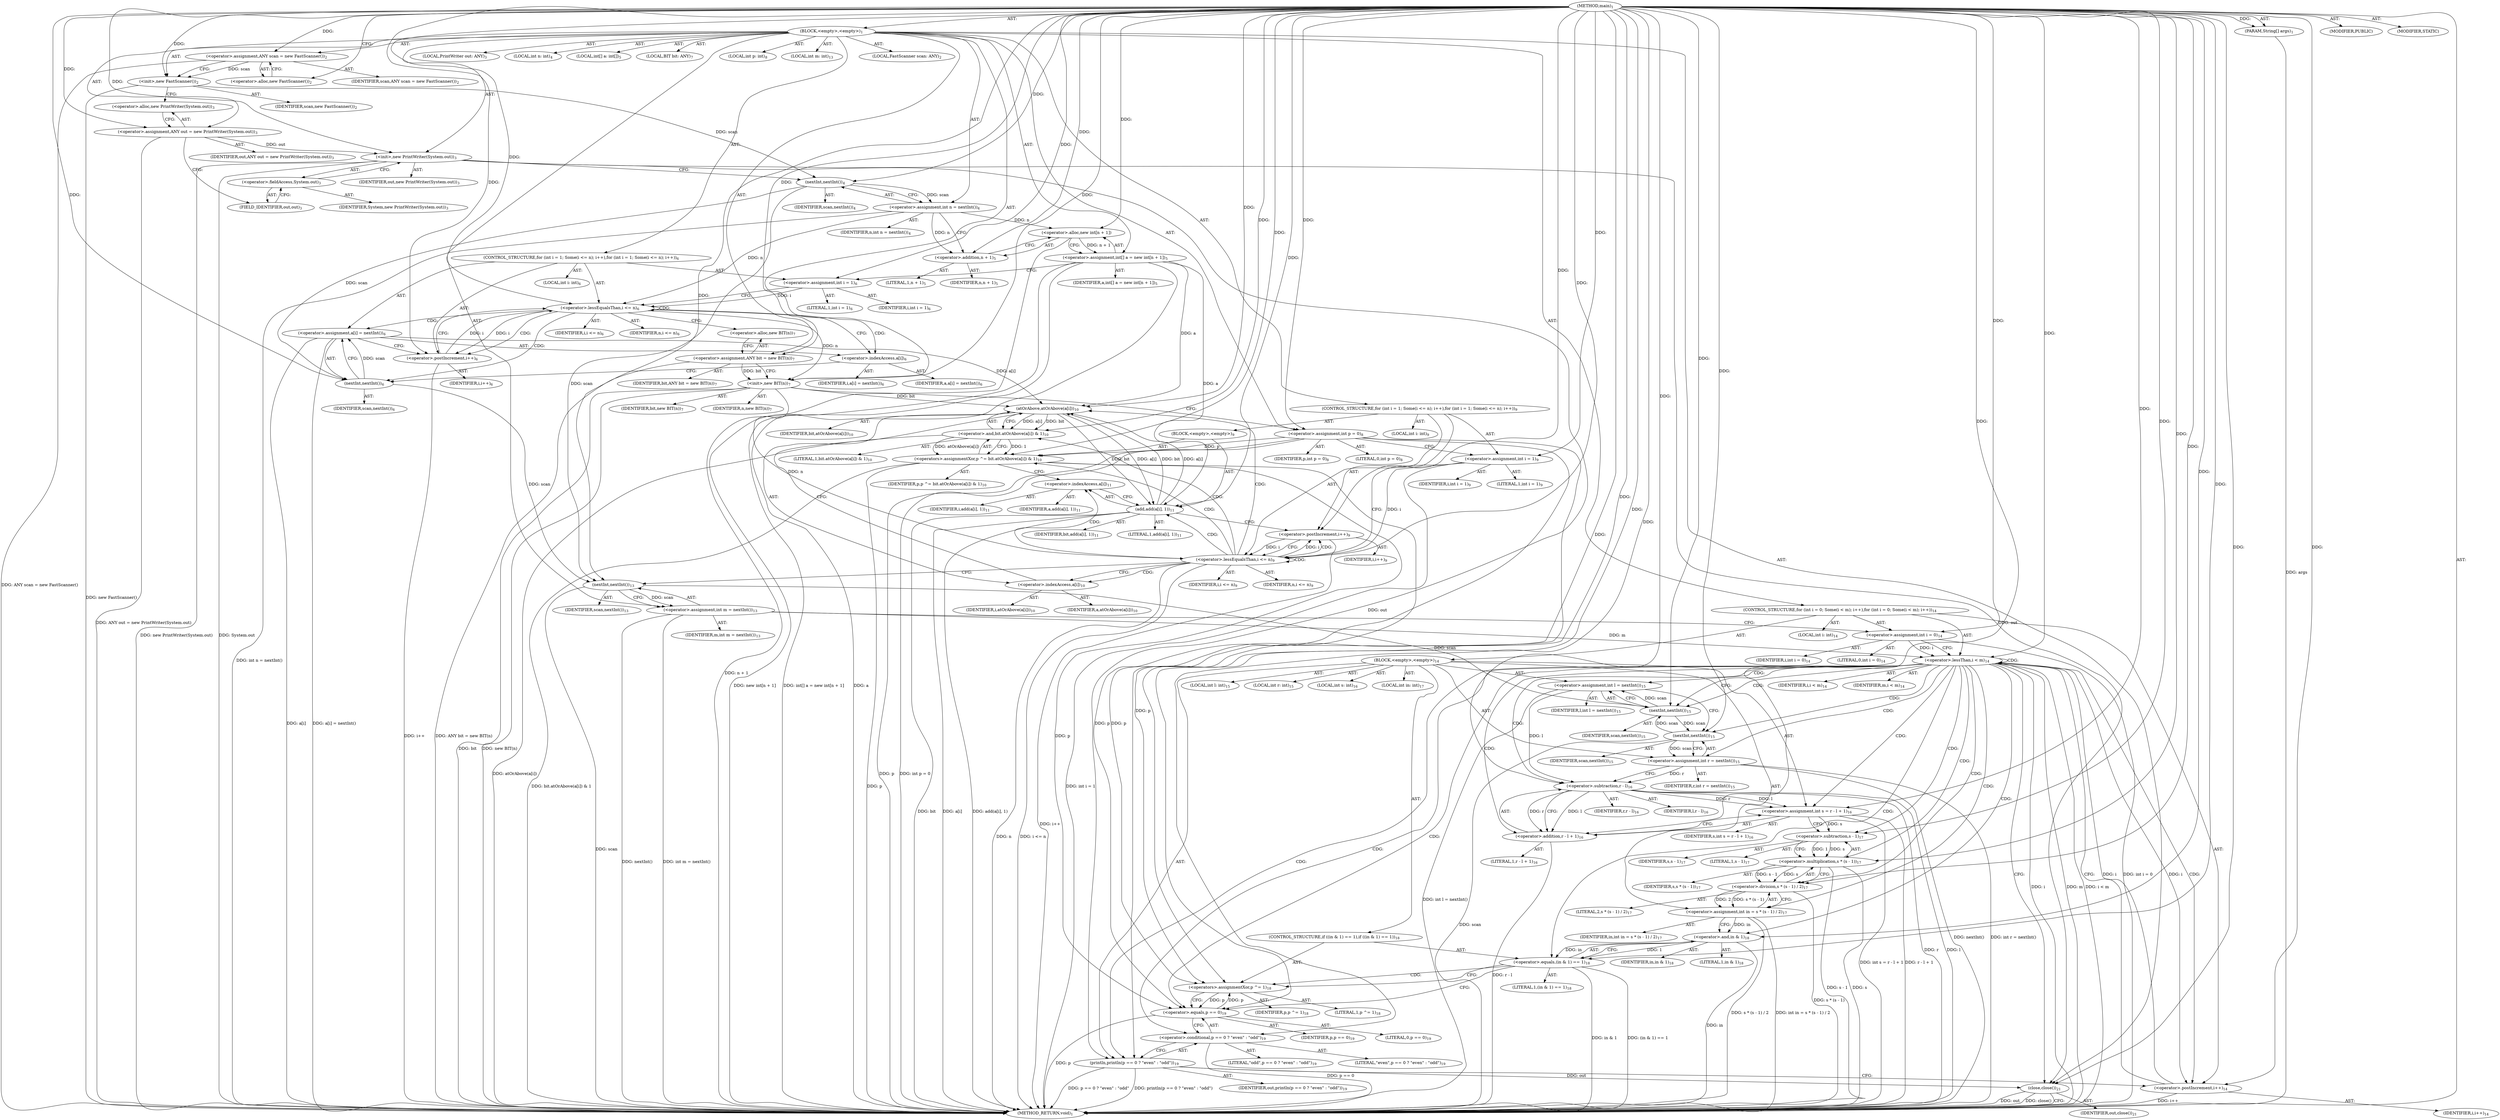 digraph "main" {  
"23" [label = <(METHOD,main)<SUB>1</SUB>> ]
"24" [label = <(PARAM,String[] args)<SUB>1</SUB>> ]
"25" [label = <(BLOCK,&lt;empty&gt;,&lt;empty&gt;)<SUB>1</SUB>> ]
"4" [label = <(LOCAL,FastScanner scan: ANY)<SUB>2</SUB>> ]
"26" [label = <(&lt;operator&gt;.assignment,ANY scan = new FastScanner())<SUB>2</SUB>> ]
"27" [label = <(IDENTIFIER,scan,ANY scan = new FastScanner())<SUB>2</SUB>> ]
"28" [label = <(&lt;operator&gt;.alloc,new FastScanner())<SUB>2</SUB>> ]
"29" [label = <(&lt;init&gt;,new FastScanner())<SUB>2</SUB>> ]
"3" [label = <(IDENTIFIER,scan,new FastScanner())<SUB>2</SUB>> ]
"6" [label = <(LOCAL,PrintWriter out: ANY)<SUB>3</SUB>> ]
"30" [label = <(&lt;operator&gt;.assignment,ANY out = new PrintWriter(System.out))<SUB>3</SUB>> ]
"31" [label = <(IDENTIFIER,out,ANY out = new PrintWriter(System.out))<SUB>3</SUB>> ]
"32" [label = <(&lt;operator&gt;.alloc,new PrintWriter(System.out))<SUB>3</SUB>> ]
"33" [label = <(&lt;init&gt;,new PrintWriter(System.out))<SUB>3</SUB>> ]
"5" [label = <(IDENTIFIER,out,new PrintWriter(System.out))<SUB>3</SUB>> ]
"34" [label = <(&lt;operator&gt;.fieldAccess,System.out)<SUB>3</SUB>> ]
"35" [label = <(IDENTIFIER,System,new PrintWriter(System.out))<SUB>3</SUB>> ]
"36" [label = <(FIELD_IDENTIFIER,out,out)<SUB>3</SUB>> ]
"37" [label = <(LOCAL,int n: int)<SUB>4</SUB>> ]
"38" [label = <(&lt;operator&gt;.assignment,int n = nextInt())<SUB>4</SUB>> ]
"39" [label = <(IDENTIFIER,n,int n = nextInt())<SUB>4</SUB>> ]
"40" [label = <(nextInt,nextInt())<SUB>4</SUB>> ]
"41" [label = <(IDENTIFIER,scan,nextInt())<SUB>4</SUB>> ]
"42" [label = <(LOCAL,int[] a: int[])<SUB>5</SUB>> ]
"43" [label = <(&lt;operator&gt;.assignment,int[] a = new int[n + 1])<SUB>5</SUB>> ]
"44" [label = <(IDENTIFIER,a,int[] a = new int[n + 1])<SUB>5</SUB>> ]
"45" [label = <(&lt;operator&gt;.alloc,new int[n + 1])> ]
"46" [label = <(&lt;operator&gt;.addition,n + 1)<SUB>5</SUB>> ]
"47" [label = <(IDENTIFIER,n,n + 1)<SUB>5</SUB>> ]
"48" [label = <(LITERAL,1,n + 1)<SUB>5</SUB>> ]
"49" [label = <(CONTROL_STRUCTURE,for (int i = 1; Some(i &lt;= n); i++),for (int i = 1; Some(i &lt;= n); i++))<SUB>6</SUB>> ]
"50" [label = <(LOCAL,int i: int)<SUB>6</SUB>> ]
"51" [label = <(&lt;operator&gt;.assignment,int i = 1)<SUB>6</SUB>> ]
"52" [label = <(IDENTIFIER,i,int i = 1)<SUB>6</SUB>> ]
"53" [label = <(LITERAL,1,int i = 1)<SUB>6</SUB>> ]
"54" [label = <(&lt;operator&gt;.lessEqualsThan,i &lt;= n)<SUB>6</SUB>> ]
"55" [label = <(IDENTIFIER,i,i &lt;= n)<SUB>6</SUB>> ]
"56" [label = <(IDENTIFIER,n,i &lt;= n)<SUB>6</SUB>> ]
"57" [label = <(&lt;operator&gt;.postIncrement,i++)<SUB>6</SUB>> ]
"58" [label = <(IDENTIFIER,i,i++)<SUB>6</SUB>> ]
"59" [label = <(&lt;operator&gt;.assignment,a[i] = nextInt())<SUB>6</SUB>> ]
"60" [label = <(&lt;operator&gt;.indexAccess,a[i])<SUB>6</SUB>> ]
"61" [label = <(IDENTIFIER,a,a[i] = nextInt())<SUB>6</SUB>> ]
"62" [label = <(IDENTIFIER,i,a[i] = nextInt())<SUB>6</SUB>> ]
"63" [label = <(nextInt,nextInt())<SUB>6</SUB>> ]
"64" [label = <(IDENTIFIER,scan,nextInt())<SUB>6</SUB>> ]
"8" [label = <(LOCAL,BIT bit: ANY)<SUB>7</SUB>> ]
"65" [label = <(&lt;operator&gt;.assignment,ANY bit = new BIT(n))<SUB>7</SUB>> ]
"66" [label = <(IDENTIFIER,bit,ANY bit = new BIT(n))<SUB>7</SUB>> ]
"67" [label = <(&lt;operator&gt;.alloc,new BIT(n))<SUB>7</SUB>> ]
"68" [label = <(&lt;init&gt;,new BIT(n))<SUB>7</SUB>> ]
"7" [label = <(IDENTIFIER,bit,new BIT(n))<SUB>7</SUB>> ]
"69" [label = <(IDENTIFIER,n,new BIT(n))<SUB>7</SUB>> ]
"70" [label = <(LOCAL,int p: int)<SUB>8</SUB>> ]
"71" [label = <(&lt;operator&gt;.assignment,int p = 0)<SUB>8</SUB>> ]
"72" [label = <(IDENTIFIER,p,int p = 0)<SUB>8</SUB>> ]
"73" [label = <(LITERAL,0,int p = 0)<SUB>8</SUB>> ]
"74" [label = <(CONTROL_STRUCTURE,for (int i = 1; Some(i &lt;= n); i++),for (int i = 1; Some(i &lt;= n); i++))<SUB>9</SUB>> ]
"75" [label = <(LOCAL,int i: int)<SUB>9</SUB>> ]
"76" [label = <(&lt;operator&gt;.assignment,int i = 1)<SUB>9</SUB>> ]
"77" [label = <(IDENTIFIER,i,int i = 1)<SUB>9</SUB>> ]
"78" [label = <(LITERAL,1,int i = 1)<SUB>9</SUB>> ]
"79" [label = <(&lt;operator&gt;.lessEqualsThan,i &lt;= n)<SUB>9</SUB>> ]
"80" [label = <(IDENTIFIER,i,i &lt;= n)<SUB>9</SUB>> ]
"81" [label = <(IDENTIFIER,n,i &lt;= n)<SUB>9</SUB>> ]
"82" [label = <(&lt;operator&gt;.postIncrement,i++)<SUB>9</SUB>> ]
"83" [label = <(IDENTIFIER,i,i++)<SUB>9</SUB>> ]
"84" [label = <(BLOCK,&lt;empty&gt;,&lt;empty&gt;)<SUB>9</SUB>> ]
"85" [label = <(&lt;operators&gt;.assignmentXor,p ^= bit.atOrAbove(a[i]) &amp; 1)<SUB>10</SUB>> ]
"86" [label = <(IDENTIFIER,p,p ^= bit.atOrAbove(a[i]) &amp; 1)<SUB>10</SUB>> ]
"87" [label = <(&lt;operator&gt;.and,bit.atOrAbove(a[i]) &amp; 1)<SUB>10</SUB>> ]
"88" [label = <(atOrAbove,atOrAbove(a[i]))<SUB>10</SUB>> ]
"89" [label = <(IDENTIFIER,bit,atOrAbove(a[i]))<SUB>10</SUB>> ]
"90" [label = <(&lt;operator&gt;.indexAccess,a[i])<SUB>10</SUB>> ]
"91" [label = <(IDENTIFIER,a,atOrAbove(a[i]))<SUB>10</SUB>> ]
"92" [label = <(IDENTIFIER,i,atOrAbove(a[i]))<SUB>10</SUB>> ]
"93" [label = <(LITERAL,1,bit.atOrAbove(a[i]) &amp; 1)<SUB>10</SUB>> ]
"94" [label = <(add,add(a[i], 1))<SUB>11</SUB>> ]
"95" [label = <(IDENTIFIER,bit,add(a[i], 1))<SUB>11</SUB>> ]
"96" [label = <(&lt;operator&gt;.indexAccess,a[i])<SUB>11</SUB>> ]
"97" [label = <(IDENTIFIER,a,add(a[i], 1))<SUB>11</SUB>> ]
"98" [label = <(IDENTIFIER,i,add(a[i], 1))<SUB>11</SUB>> ]
"99" [label = <(LITERAL,1,add(a[i], 1))<SUB>11</SUB>> ]
"100" [label = <(LOCAL,int m: int)<SUB>13</SUB>> ]
"101" [label = <(&lt;operator&gt;.assignment,int m = nextInt())<SUB>13</SUB>> ]
"102" [label = <(IDENTIFIER,m,int m = nextInt())<SUB>13</SUB>> ]
"103" [label = <(nextInt,nextInt())<SUB>13</SUB>> ]
"104" [label = <(IDENTIFIER,scan,nextInt())<SUB>13</SUB>> ]
"105" [label = <(CONTROL_STRUCTURE,for (int i = 0; Some(i &lt; m); i++),for (int i = 0; Some(i &lt; m); i++))<SUB>14</SUB>> ]
"106" [label = <(LOCAL,int i: int)<SUB>14</SUB>> ]
"107" [label = <(&lt;operator&gt;.assignment,int i = 0)<SUB>14</SUB>> ]
"108" [label = <(IDENTIFIER,i,int i = 0)<SUB>14</SUB>> ]
"109" [label = <(LITERAL,0,int i = 0)<SUB>14</SUB>> ]
"110" [label = <(&lt;operator&gt;.lessThan,i &lt; m)<SUB>14</SUB>> ]
"111" [label = <(IDENTIFIER,i,i &lt; m)<SUB>14</SUB>> ]
"112" [label = <(IDENTIFIER,m,i &lt; m)<SUB>14</SUB>> ]
"113" [label = <(&lt;operator&gt;.postIncrement,i++)<SUB>14</SUB>> ]
"114" [label = <(IDENTIFIER,i,i++)<SUB>14</SUB>> ]
"115" [label = <(BLOCK,&lt;empty&gt;,&lt;empty&gt;)<SUB>14</SUB>> ]
"116" [label = <(LOCAL,int l: int)<SUB>15</SUB>> ]
"117" [label = <(LOCAL,int r: int)<SUB>15</SUB>> ]
"118" [label = <(&lt;operator&gt;.assignment,int l = nextInt())<SUB>15</SUB>> ]
"119" [label = <(IDENTIFIER,l,int l = nextInt())<SUB>15</SUB>> ]
"120" [label = <(nextInt,nextInt())<SUB>15</SUB>> ]
"121" [label = <(IDENTIFIER,scan,nextInt())<SUB>15</SUB>> ]
"122" [label = <(&lt;operator&gt;.assignment,int r = nextInt())<SUB>15</SUB>> ]
"123" [label = <(IDENTIFIER,r,int r = nextInt())<SUB>15</SUB>> ]
"124" [label = <(nextInt,nextInt())<SUB>15</SUB>> ]
"125" [label = <(IDENTIFIER,scan,nextInt())<SUB>15</SUB>> ]
"126" [label = <(LOCAL,int s: int)<SUB>16</SUB>> ]
"127" [label = <(&lt;operator&gt;.assignment,int s = r - l + 1)<SUB>16</SUB>> ]
"128" [label = <(IDENTIFIER,s,int s = r - l + 1)<SUB>16</SUB>> ]
"129" [label = <(&lt;operator&gt;.addition,r - l + 1)<SUB>16</SUB>> ]
"130" [label = <(&lt;operator&gt;.subtraction,r - l)<SUB>16</SUB>> ]
"131" [label = <(IDENTIFIER,r,r - l)<SUB>16</SUB>> ]
"132" [label = <(IDENTIFIER,l,r - l)<SUB>16</SUB>> ]
"133" [label = <(LITERAL,1,r - l + 1)<SUB>16</SUB>> ]
"134" [label = <(LOCAL,int in: int)<SUB>17</SUB>> ]
"135" [label = <(&lt;operator&gt;.assignment,int in = s * (s - 1) / 2)<SUB>17</SUB>> ]
"136" [label = <(IDENTIFIER,in,int in = s * (s - 1) / 2)<SUB>17</SUB>> ]
"137" [label = <(&lt;operator&gt;.division,s * (s - 1) / 2)<SUB>17</SUB>> ]
"138" [label = <(&lt;operator&gt;.multiplication,s * (s - 1))<SUB>17</SUB>> ]
"139" [label = <(IDENTIFIER,s,s * (s - 1))<SUB>17</SUB>> ]
"140" [label = <(&lt;operator&gt;.subtraction,s - 1)<SUB>17</SUB>> ]
"141" [label = <(IDENTIFIER,s,s - 1)<SUB>17</SUB>> ]
"142" [label = <(LITERAL,1,s - 1)<SUB>17</SUB>> ]
"143" [label = <(LITERAL,2,s * (s - 1) / 2)<SUB>17</SUB>> ]
"144" [label = <(CONTROL_STRUCTURE,if ((in &amp; 1) == 1),if ((in &amp; 1) == 1))<SUB>18</SUB>> ]
"145" [label = <(&lt;operator&gt;.equals,(in &amp; 1) == 1)<SUB>18</SUB>> ]
"146" [label = <(&lt;operator&gt;.and,in &amp; 1)<SUB>18</SUB>> ]
"147" [label = <(IDENTIFIER,in,in &amp; 1)<SUB>18</SUB>> ]
"148" [label = <(LITERAL,1,in &amp; 1)<SUB>18</SUB>> ]
"149" [label = <(LITERAL,1,(in &amp; 1) == 1)<SUB>18</SUB>> ]
"150" [label = <(&lt;operators&gt;.assignmentXor,p ^= 1)<SUB>18</SUB>> ]
"151" [label = <(IDENTIFIER,p,p ^= 1)<SUB>18</SUB>> ]
"152" [label = <(LITERAL,1,p ^= 1)<SUB>18</SUB>> ]
"153" [label = <(println,println(p == 0 ? &quot;even&quot; : &quot;odd&quot;))<SUB>19</SUB>> ]
"154" [label = <(IDENTIFIER,out,println(p == 0 ? &quot;even&quot; : &quot;odd&quot;))<SUB>19</SUB>> ]
"155" [label = <(&lt;operator&gt;.conditional,p == 0 ? &quot;even&quot; : &quot;odd&quot;)<SUB>19</SUB>> ]
"156" [label = <(&lt;operator&gt;.equals,p == 0)<SUB>19</SUB>> ]
"157" [label = <(IDENTIFIER,p,p == 0)<SUB>19</SUB>> ]
"158" [label = <(LITERAL,0,p == 0)<SUB>19</SUB>> ]
"159" [label = <(LITERAL,&quot;even&quot;,p == 0 ? &quot;even&quot; : &quot;odd&quot;)<SUB>19</SUB>> ]
"160" [label = <(LITERAL,&quot;odd&quot;,p == 0 ? &quot;even&quot; : &quot;odd&quot;)<SUB>19</SUB>> ]
"161" [label = <(close,close())<SUB>21</SUB>> ]
"162" [label = <(IDENTIFIER,out,close())<SUB>21</SUB>> ]
"163" [label = <(MODIFIER,PUBLIC)> ]
"164" [label = <(MODIFIER,STATIC)> ]
"165" [label = <(METHOD_RETURN,void)<SUB>1</SUB>> ]
  "23" -> "24"  [ label = "AST: "] 
  "23" -> "25"  [ label = "AST: "] 
  "23" -> "163"  [ label = "AST: "] 
  "23" -> "164"  [ label = "AST: "] 
  "23" -> "165"  [ label = "AST: "] 
  "25" -> "4"  [ label = "AST: "] 
  "25" -> "26"  [ label = "AST: "] 
  "25" -> "29"  [ label = "AST: "] 
  "25" -> "6"  [ label = "AST: "] 
  "25" -> "30"  [ label = "AST: "] 
  "25" -> "33"  [ label = "AST: "] 
  "25" -> "37"  [ label = "AST: "] 
  "25" -> "38"  [ label = "AST: "] 
  "25" -> "42"  [ label = "AST: "] 
  "25" -> "43"  [ label = "AST: "] 
  "25" -> "49"  [ label = "AST: "] 
  "25" -> "8"  [ label = "AST: "] 
  "25" -> "65"  [ label = "AST: "] 
  "25" -> "68"  [ label = "AST: "] 
  "25" -> "70"  [ label = "AST: "] 
  "25" -> "71"  [ label = "AST: "] 
  "25" -> "74"  [ label = "AST: "] 
  "25" -> "100"  [ label = "AST: "] 
  "25" -> "101"  [ label = "AST: "] 
  "25" -> "105"  [ label = "AST: "] 
  "25" -> "161"  [ label = "AST: "] 
  "26" -> "27"  [ label = "AST: "] 
  "26" -> "28"  [ label = "AST: "] 
  "29" -> "3"  [ label = "AST: "] 
  "30" -> "31"  [ label = "AST: "] 
  "30" -> "32"  [ label = "AST: "] 
  "33" -> "5"  [ label = "AST: "] 
  "33" -> "34"  [ label = "AST: "] 
  "34" -> "35"  [ label = "AST: "] 
  "34" -> "36"  [ label = "AST: "] 
  "38" -> "39"  [ label = "AST: "] 
  "38" -> "40"  [ label = "AST: "] 
  "40" -> "41"  [ label = "AST: "] 
  "43" -> "44"  [ label = "AST: "] 
  "43" -> "45"  [ label = "AST: "] 
  "45" -> "46"  [ label = "AST: "] 
  "46" -> "47"  [ label = "AST: "] 
  "46" -> "48"  [ label = "AST: "] 
  "49" -> "50"  [ label = "AST: "] 
  "49" -> "51"  [ label = "AST: "] 
  "49" -> "54"  [ label = "AST: "] 
  "49" -> "57"  [ label = "AST: "] 
  "49" -> "59"  [ label = "AST: "] 
  "51" -> "52"  [ label = "AST: "] 
  "51" -> "53"  [ label = "AST: "] 
  "54" -> "55"  [ label = "AST: "] 
  "54" -> "56"  [ label = "AST: "] 
  "57" -> "58"  [ label = "AST: "] 
  "59" -> "60"  [ label = "AST: "] 
  "59" -> "63"  [ label = "AST: "] 
  "60" -> "61"  [ label = "AST: "] 
  "60" -> "62"  [ label = "AST: "] 
  "63" -> "64"  [ label = "AST: "] 
  "65" -> "66"  [ label = "AST: "] 
  "65" -> "67"  [ label = "AST: "] 
  "68" -> "7"  [ label = "AST: "] 
  "68" -> "69"  [ label = "AST: "] 
  "71" -> "72"  [ label = "AST: "] 
  "71" -> "73"  [ label = "AST: "] 
  "74" -> "75"  [ label = "AST: "] 
  "74" -> "76"  [ label = "AST: "] 
  "74" -> "79"  [ label = "AST: "] 
  "74" -> "82"  [ label = "AST: "] 
  "74" -> "84"  [ label = "AST: "] 
  "76" -> "77"  [ label = "AST: "] 
  "76" -> "78"  [ label = "AST: "] 
  "79" -> "80"  [ label = "AST: "] 
  "79" -> "81"  [ label = "AST: "] 
  "82" -> "83"  [ label = "AST: "] 
  "84" -> "85"  [ label = "AST: "] 
  "84" -> "94"  [ label = "AST: "] 
  "85" -> "86"  [ label = "AST: "] 
  "85" -> "87"  [ label = "AST: "] 
  "87" -> "88"  [ label = "AST: "] 
  "87" -> "93"  [ label = "AST: "] 
  "88" -> "89"  [ label = "AST: "] 
  "88" -> "90"  [ label = "AST: "] 
  "90" -> "91"  [ label = "AST: "] 
  "90" -> "92"  [ label = "AST: "] 
  "94" -> "95"  [ label = "AST: "] 
  "94" -> "96"  [ label = "AST: "] 
  "94" -> "99"  [ label = "AST: "] 
  "96" -> "97"  [ label = "AST: "] 
  "96" -> "98"  [ label = "AST: "] 
  "101" -> "102"  [ label = "AST: "] 
  "101" -> "103"  [ label = "AST: "] 
  "103" -> "104"  [ label = "AST: "] 
  "105" -> "106"  [ label = "AST: "] 
  "105" -> "107"  [ label = "AST: "] 
  "105" -> "110"  [ label = "AST: "] 
  "105" -> "113"  [ label = "AST: "] 
  "105" -> "115"  [ label = "AST: "] 
  "107" -> "108"  [ label = "AST: "] 
  "107" -> "109"  [ label = "AST: "] 
  "110" -> "111"  [ label = "AST: "] 
  "110" -> "112"  [ label = "AST: "] 
  "113" -> "114"  [ label = "AST: "] 
  "115" -> "116"  [ label = "AST: "] 
  "115" -> "117"  [ label = "AST: "] 
  "115" -> "118"  [ label = "AST: "] 
  "115" -> "122"  [ label = "AST: "] 
  "115" -> "126"  [ label = "AST: "] 
  "115" -> "127"  [ label = "AST: "] 
  "115" -> "134"  [ label = "AST: "] 
  "115" -> "135"  [ label = "AST: "] 
  "115" -> "144"  [ label = "AST: "] 
  "115" -> "153"  [ label = "AST: "] 
  "118" -> "119"  [ label = "AST: "] 
  "118" -> "120"  [ label = "AST: "] 
  "120" -> "121"  [ label = "AST: "] 
  "122" -> "123"  [ label = "AST: "] 
  "122" -> "124"  [ label = "AST: "] 
  "124" -> "125"  [ label = "AST: "] 
  "127" -> "128"  [ label = "AST: "] 
  "127" -> "129"  [ label = "AST: "] 
  "129" -> "130"  [ label = "AST: "] 
  "129" -> "133"  [ label = "AST: "] 
  "130" -> "131"  [ label = "AST: "] 
  "130" -> "132"  [ label = "AST: "] 
  "135" -> "136"  [ label = "AST: "] 
  "135" -> "137"  [ label = "AST: "] 
  "137" -> "138"  [ label = "AST: "] 
  "137" -> "143"  [ label = "AST: "] 
  "138" -> "139"  [ label = "AST: "] 
  "138" -> "140"  [ label = "AST: "] 
  "140" -> "141"  [ label = "AST: "] 
  "140" -> "142"  [ label = "AST: "] 
  "144" -> "145"  [ label = "AST: "] 
  "144" -> "150"  [ label = "AST: "] 
  "145" -> "146"  [ label = "AST: "] 
  "145" -> "149"  [ label = "AST: "] 
  "146" -> "147"  [ label = "AST: "] 
  "146" -> "148"  [ label = "AST: "] 
  "150" -> "151"  [ label = "AST: "] 
  "150" -> "152"  [ label = "AST: "] 
  "153" -> "154"  [ label = "AST: "] 
  "153" -> "155"  [ label = "AST: "] 
  "155" -> "156"  [ label = "AST: "] 
  "155" -> "159"  [ label = "AST: "] 
  "155" -> "160"  [ label = "AST: "] 
  "156" -> "157"  [ label = "AST: "] 
  "156" -> "158"  [ label = "AST: "] 
  "161" -> "162"  [ label = "AST: "] 
  "26" -> "29"  [ label = "CFG: "] 
  "29" -> "32"  [ label = "CFG: "] 
  "30" -> "36"  [ label = "CFG: "] 
  "33" -> "40"  [ label = "CFG: "] 
  "38" -> "46"  [ label = "CFG: "] 
  "43" -> "51"  [ label = "CFG: "] 
  "65" -> "68"  [ label = "CFG: "] 
  "68" -> "71"  [ label = "CFG: "] 
  "71" -> "76"  [ label = "CFG: "] 
  "101" -> "107"  [ label = "CFG: "] 
  "161" -> "165"  [ label = "CFG: "] 
  "28" -> "26"  [ label = "CFG: "] 
  "32" -> "30"  [ label = "CFG: "] 
  "34" -> "33"  [ label = "CFG: "] 
  "40" -> "38"  [ label = "CFG: "] 
  "45" -> "43"  [ label = "CFG: "] 
  "51" -> "54"  [ label = "CFG: "] 
  "54" -> "60"  [ label = "CFG: "] 
  "54" -> "67"  [ label = "CFG: "] 
  "57" -> "54"  [ label = "CFG: "] 
  "59" -> "57"  [ label = "CFG: "] 
  "67" -> "65"  [ label = "CFG: "] 
  "76" -> "79"  [ label = "CFG: "] 
  "79" -> "90"  [ label = "CFG: "] 
  "79" -> "103"  [ label = "CFG: "] 
  "82" -> "79"  [ label = "CFG: "] 
  "103" -> "101"  [ label = "CFG: "] 
  "107" -> "110"  [ label = "CFG: "] 
  "110" -> "120"  [ label = "CFG: "] 
  "110" -> "161"  [ label = "CFG: "] 
  "113" -> "110"  [ label = "CFG: "] 
  "36" -> "34"  [ label = "CFG: "] 
  "46" -> "45"  [ label = "CFG: "] 
  "60" -> "63"  [ label = "CFG: "] 
  "63" -> "59"  [ label = "CFG: "] 
  "85" -> "96"  [ label = "CFG: "] 
  "94" -> "82"  [ label = "CFG: "] 
  "118" -> "124"  [ label = "CFG: "] 
  "122" -> "130"  [ label = "CFG: "] 
  "127" -> "140"  [ label = "CFG: "] 
  "135" -> "146"  [ label = "CFG: "] 
  "153" -> "113"  [ label = "CFG: "] 
  "87" -> "85"  [ label = "CFG: "] 
  "96" -> "94"  [ label = "CFG: "] 
  "120" -> "118"  [ label = "CFG: "] 
  "124" -> "122"  [ label = "CFG: "] 
  "129" -> "127"  [ label = "CFG: "] 
  "137" -> "135"  [ label = "CFG: "] 
  "145" -> "150"  [ label = "CFG: "] 
  "145" -> "156"  [ label = "CFG: "] 
  "150" -> "156"  [ label = "CFG: "] 
  "155" -> "153"  [ label = "CFG: "] 
  "88" -> "87"  [ label = "CFG: "] 
  "130" -> "129"  [ label = "CFG: "] 
  "138" -> "137"  [ label = "CFG: "] 
  "146" -> "145"  [ label = "CFG: "] 
  "156" -> "155"  [ label = "CFG: "] 
  "90" -> "88"  [ label = "CFG: "] 
  "140" -> "138"  [ label = "CFG: "] 
  "23" -> "28"  [ label = "CFG: "] 
  "24" -> "165"  [ label = "DDG: args"] 
  "26" -> "165"  [ label = "DDG: ANY scan = new FastScanner()"] 
  "29" -> "165"  [ label = "DDG: new FastScanner()"] 
  "30" -> "165"  [ label = "DDG: ANY out = new PrintWriter(System.out)"] 
  "33" -> "165"  [ label = "DDG: System.out"] 
  "33" -> "165"  [ label = "DDG: new PrintWriter(System.out)"] 
  "38" -> "165"  [ label = "DDG: int n = nextInt()"] 
  "43" -> "165"  [ label = "DDG: a"] 
  "45" -> "165"  [ label = "DDG: n + 1"] 
  "43" -> "165"  [ label = "DDG: new int[n + 1]"] 
  "43" -> "165"  [ label = "DDG: int[] a = new int[n + 1]"] 
  "65" -> "165"  [ label = "DDG: ANY bit = new BIT(n)"] 
  "68" -> "165"  [ label = "DDG: bit"] 
  "68" -> "165"  [ label = "DDG: new BIT(n)"] 
  "71" -> "165"  [ label = "DDG: p"] 
  "71" -> "165"  [ label = "DDG: int p = 0"] 
  "76" -> "165"  [ label = "DDG: int i = 1"] 
  "79" -> "165"  [ label = "DDG: n"] 
  "79" -> "165"  [ label = "DDG: i &lt;= n"] 
  "103" -> "165"  [ label = "DDG: scan"] 
  "101" -> "165"  [ label = "DDG: nextInt()"] 
  "101" -> "165"  [ label = "DDG: int m = nextInt()"] 
  "107" -> "165"  [ label = "DDG: int i = 0"] 
  "110" -> "165"  [ label = "DDG: i"] 
  "110" -> "165"  [ label = "DDG: m"] 
  "110" -> "165"  [ label = "DDG: i &lt; m"] 
  "161" -> "165"  [ label = "DDG: out"] 
  "161" -> "165"  [ label = "DDG: close()"] 
  "118" -> "165"  [ label = "DDG: int l = nextInt()"] 
  "124" -> "165"  [ label = "DDG: scan"] 
  "122" -> "165"  [ label = "DDG: nextInt()"] 
  "122" -> "165"  [ label = "DDG: int r = nextInt()"] 
  "130" -> "165"  [ label = "DDG: r"] 
  "130" -> "165"  [ label = "DDG: l"] 
  "129" -> "165"  [ label = "DDG: r - l"] 
  "127" -> "165"  [ label = "DDG: r - l + 1"] 
  "127" -> "165"  [ label = "DDG: int s = r - l + 1"] 
  "138" -> "165"  [ label = "DDG: s"] 
  "138" -> "165"  [ label = "DDG: s - 1"] 
  "137" -> "165"  [ label = "DDG: s * (s - 1)"] 
  "135" -> "165"  [ label = "DDG: s * (s - 1) / 2"] 
  "135" -> "165"  [ label = "DDG: int in = s * (s - 1) / 2"] 
  "146" -> "165"  [ label = "DDG: in"] 
  "145" -> "165"  [ label = "DDG: in &amp; 1"] 
  "145" -> "165"  [ label = "DDG: (in &amp; 1) == 1"] 
  "156" -> "165"  [ label = "DDG: p"] 
  "155" -> "165"  [ label = "DDG: p == 0"] 
  "153" -> "165"  [ label = "DDG: p == 0 ? &quot;even&quot; : &quot;odd&quot;"] 
  "153" -> "165"  [ label = "DDG: println(p == 0 ? &quot;even&quot; : &quot;odd&quot;)"] 
  "113" -> "165"  [ label = "DDG: i++"] 
  "85" -> "165"  [ label = "DDG: p"] 
  "87" -> "165"  [ label = "DDG: atOrAbove(a[i])"] 
  "85" -> "165"  [ label = "DDG: bit.atOrAbove(a[i]) &amp; 1"] 
  "94" -> "165"  [ label = "DDG: bit"] 
  "94" -> "165"  [ label = "DDG: a[i]"] 
  "94" -> "165"  [ label = "DDG: add(a[i], 1)"] 
  "82" -> "165"  [ label = "DDG: i++"] 
  "59" -> "165"  [ label = "DDG: a[i]"] 
  "59" -> "165"  [ label = "DDG: a[i] = nextInt()"] 
  "57" -> "165"  [ label = "DDG: i++"] 
  "23" -> "24"  [ label = "DDG: "] 
  "23" -> "26"  [ label = "DDG: "] 
  "23" -> "30"  [ label = "DDG: "] 
  "40" -> "38"  [ label = "DDG: scan"] 
  "45" -> "43"  [ label = "DDG: n + 1"] 
  "23" -> "65"  [ label = "DDG: "] 
  "23" -> "71"  [ label = "DDG: "] 
  "103" -> "101"  [ label = "DDG: scan"] 
  "26" -> "29"  [ label = "DDG: scan"] 
  "23" -> "29"  [ label = "DDG: "] 
  "30" -> "33"  [ label = "DDG: out"] 
  "23" -> "33"  [ label = "DDG: "] 
  "23" -> "51"  [ label = "DDG: "] 
  "63" -> "59"  [ label = "DDG: scan"] 
  "65" -> "68"  [ label = "DDG: bit"] 
  "23" -> "68"  [ label = "DDG: "] 
  "54" -> "68"  [ label = "DDG: n"] 
  "23" -> "76"  [ label = "DDG: "] 
  "23" -> "107"  [ label = "DDG: "] 
  "33" -> "161"  [ label = "DDG: out"] 
  "153" -> "161"  [ label = "DDG: out"] 
  "23" -> "161"  [ label = "DDG: "] 
  "29" -> "40"  [ label = "DDG: scan"] 
  "23" -> "40"  [ label = "DDG: "] 
  "38" -> "45"  [ label = "DDG: n"] 
  "23" -> "45"  [ label = "DDG: "] 
  "51" -> "54"  [ label = "DDG: i"] 
  "57" -> "54"  [ label = "DDG: i"] 
  "23" -> "54"  [ label = "DDG: "] 
  "38" -> "54"  [ label = "DDG: n"] 
  "54" -> "57"  [ label = "DDG: i"] 
  "23" -> "57"  [ label = "DDG: "] 
  "76" -> "79"  [ label = "DDG: i"] 
  "82" -> "79"  [ label = "DDG: i"] 
  "23" -> "79"  [ label = "DDG: "] 
  "68" -> "79"  [ label = "DDG: n"] 
  "79" -> "82"  [ label = "DDG: i"] 
  "23" -> "82"  [ label = "DDG: "] 
  "87" -> "85"  [ label = "DDG: atOrAbove(a[i])"] 
  "87" -> "85"  [ label = "DDG: 1"] 
  "40" -> "103"  [ label = "DDG: scan"] 
  "63" -> "103"  [ label = "DDG: scan"] 
  "23" -> "103"  [ label = "DDG: "] 
  "107" -> "110"  [ label = "DDG: i"] 
  "113" -> "110"  [ label = "DDG: i"] 
  "23" -> "110"  [ label = "DDG: "] 
  "101" -> "110"  [ label = "DDG: m"] 
  "110" -> "113"  [ label = "DDG: i"] 
  "23" -> "113"  [ label = "DDG: "] 
  "120" -> "118"  [ label = "DDG: scan"] 
  "124" -> "122"  [ label = "DDG: scan"] 
  "130" -> "127"  [ label = "DDG: r"] 
  "130" -> "127"  [ label = "DDG: l"] 
  "23" -> "127"  [ label = "DDG: "] 
  "137" -> "135"  [ label = "DDG: s * (s - 1)"] 
  "137" -> "135"  [ label = "DDG: 2"] 
  "38" -> "46"  [ label = "DDG: n"] 
  "23" -> "46"  [ label = "DDG: "] 
  "40" -> "63"  [ label = "DDG: scan"] 
  "23" -> "63"  [ label = "DDG: "] 
  "71" -> "85"  [ label = "DDG: p"] 
  "23" -> "85"  [ label = "DDG: "] 
  "88" -> "94"  [ label = "DDG: bit"] 
  "23" -> "94"  [ label = "DDG: "] 
  "43" -> "94"  [ label = "DDG: a"] 
  "88" -> "94"  [ label = "DDG: a[i]"] 
  "23" -> "150"  [ label = "DDG: "] 
  "33" -> "153"  [ label = "DDG: out"] 
  "23" -> "153"  [ label = "DDG: "] 
  "88" -> "87"  [ label = "DDG: bit"] 
  "88" -> "87"  [ label = "DDG: a[i]"] 
  "23" -> "87"  [ label = "DDG: "] 
  "103" -> "120"  [ label = "DDG: scan"] 
  "124" -> "120"  [ label = "DDG: scan"] 
  "23" -> "120"  [ label = "DDG: "] 
  "120" -> "124"  [ label = "DDG: scan"] 
  "23" -> "124"  [ label = "DDG: "] 
  "130" -> "129"  [ label = "DDG: r"] 
  "130" -> "129"  [ label = "DDG: l"] 
  "23" -> "129"  [ label = "DDG: "] 
  "138" -> "137"  [ label = "DDG: s"] 
  "138" -> "137"  [ label = "DDG: s - 1"] 
  "23" -> "137"  [ label = "DDG: "] 
  "146" -> "145"  [ label = "DDG: in"] 
  "146" -> "145"  [ label = "DDG: 1"] 
  "23" -> "145"  [ label = "DDG: "] 
  "71" -> "150"  [ label = "DDG: p"] 
  "156" -> "150"  [ label = "DDG: p"] 
  "85" -> "150"  [ label = "DDG: p"] 
  "23" -> "155"  [ label = "DDG: "] 
  "68" -> "88"  [ label = "DDG: bit"] 
  "94" -> "88"  [ label = "DDG: bit"] 
  "23" -> "88"  [ label = "DDG: "] 
  "43" -> "88"  [ label = "DDG: a"] 
  "94" -> "88"  [ label = "DDG: a[i]"] 
  "59" -> "88"  [ label = "DDG: a[i]"] 
  "122" -> "130"  [ label = "DDG: r"] 
  "23" -> "130"  [ label = "DDG: "] 
  "118" -> "130"  [ label = "DDG: l"] 
  "140" -> "138"  [ label = "DDG: s"] 
  "23" -> "138"  [ label = "DDG: "] 
  "140" -> "138"  [ label = "DDG: 1"] 
  "135" -> "146"  [ label = "DDG: in"] 
  "23" -> "146"  [ label = "DDG: "] 
  "71" -> "156"  [ label = "DDG: p"] 
  "150" -> "156"  [ label = "DDG: p"] 
  "85" -> "156"  [ label = "DDG: p"] 
  "23" -> "156"  [ label = "DDG: "] 
  "127" -> "140"  [ label = "DDG: s"] 
  "23" -> "140"  [ label = "DDG: "] 
  "54" -> "60"  [ label = "CDG: "] 
  "54" -> "57"  [ label = "CDG: "] 
  "54" -> "59"  [ label = "CDG: "] 
  "54" -> "54"  [ label = "CDG: "] 
  "54" -> "63"  [ label = "CDG: "] 
  "79" -> "94"  [ label = "CDG: "] 
  "79" -> "96"  [ label = "CDG: "] 
  "79" -> "85"  [ label = "CDG: "] 
  "79" -> "87"  [ label = "CDG: "] 
  "79" -> "82"  [ label = "CDG: "] 
  "79" -> "90"  [ label = "CDG: "] 
  "79" -> "79"  [ label = "CDG: "] 
  "79" -> "88"  [ label = "CDG: "] 
  "110" -> "120"  [ label = "CDG: "] 
  "110" -> "113"  [ label = "CDG: "] 
  "110" -> "145"  [ label = "CDG: "] 
  "110" -> "146"  [ label = "CDG: "] 
  "110" -> "122"  [ label = "CDG: "] 
  "110" -> "153"  [ label = "CDG: "] 
  "110" -> "129"  [ label = "CDG: "] 
  "110" -> "138"  [ label = "CDG: "] 
  "110" -> "140"  [ label = "CDG: "] 
  "110" -> "137"  [ label = "CDG: "] 
  "110" -> "130"  [ label = "CDG: "] 
  "110" -> "118"  [ label = "CDG: "] 
  "110" -> "135"  [ label = "CDG: "] 
  "110" -> "110"  [ label = "CDG: "] 
  "110" -> "127"  [ label = "CDG: "] 
  "110" -> "155"  [ label = "CDG: "] 
  "110" -> "156"  [ label = "CDG: "] 
  "110" -> "124"  [ label = "CDG: "] 
  "145" -> "150"  [ label = "CDG: "] 
}
